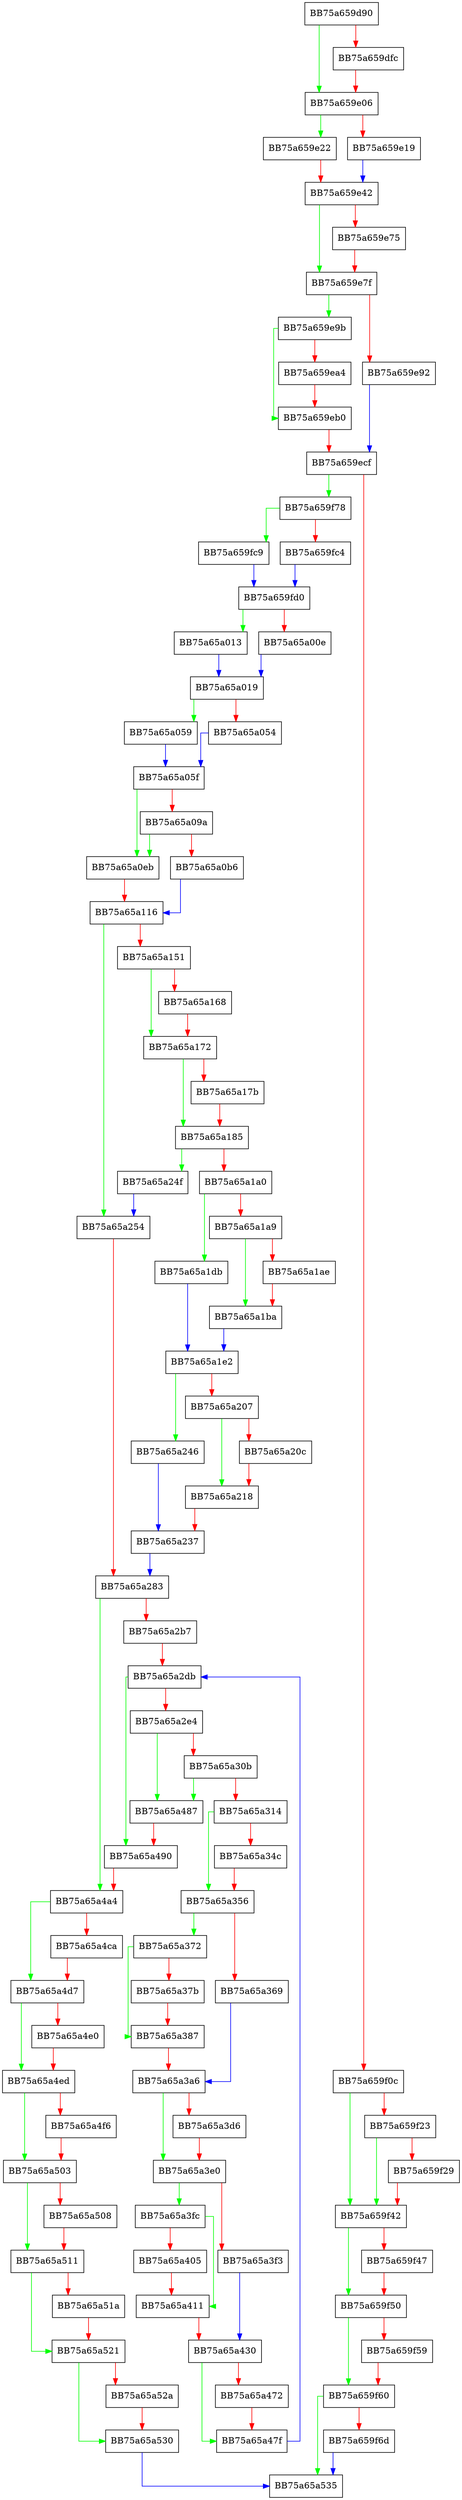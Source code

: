 digraph GetBitsJobHelper {
  node [shape="box"];
  graph [splines=ortho];
  BB75a659d90 -> BB75a659e06 [color="green"];
  BB75a659d90 -> BB75a659dfc [color="red"];
  BB75a659dfc -> BB75a659e06 [color="red"];
  BB75a659e06 -> BB75a659e22 [color="green"];
  BB75a659e06 -> BB75a659e19 [color="red"];
  BB75a659e19 -> BB75a659e42 [color="blue"];
  BB75a659e22 -> BB75a659e42 [color="red"];
  BB75a659e42 -> BB75a659e7f [color="green"];
  BB75a659e42 -> BB75a659e75 [color="red"];
  BB75a659e75 -> BB75a659e7f [color="red"];
  BB75a659e7f -> BB75a659e9b [color="green"];
  BB75a659e7f -> BB75a659e92 [color="red"];
  BB75a659e92 -> BB75a659ecf [color="blue"];
  BB75a659e9b -> BB75a659eb0 [color="green"];
  BB75a659e9b -> BB75a659ea4 [color="red"];
  BB75a659ea4 -> BB75a659eb0 [color="red"];
  BB75a659eb0 -> BB75a659ecf [color="red"];
  BB75a659ecf -> BB75a659f78 [color="green"];
  BB75a659ecf -> BB75a659f0c [color="red"];
  BB75a659f0c -> BB75a659f42 [color="green"];
  BB75a659f0c -> BB75a659f23 [color="red"];
  BB75a659f23 -> BB75a659f42 [color="green"];
  BB75a659f23 -> BB75a659f29 [color="red"];
  BB75a659f29 -> BB75a659f42 [color="red"];
  BB75a659f42 -> BB75a659f50 [color="green"];
  BB75a659f42 -> BB75a659f47 [color="red"];
  BB75a659f47 -> BB75a659f50 [color="red"];
  BB75a659f50 -> BB75a659f60 [color="green"];
  BB75a659f50 -> BB75a659f59 [color="red"];
  BB75a659f59 -> BB75a659f60 [color="red"];
  BB75a659f60 -> BB75a65a535 [color="green"];
  BB75a659f60 -> BB75a659f6d [color="red"];
  BB75a659f6d -> BB75a65a535 [color="blue"];
  BB75a659f78 -> BB75a659fc9 [color="green"];
  BB75a659f78 -> BB75a659fc4 [color="red"];
  BB75a659fc4 -> BB75a659fd0 [color="blue"];
  BB75a659fc9 -> BB75a659fd0 [color="blue"];
  BB75a659fd0 -> BB75a65a013 [color="green"];
  BB75a659fd0 -> BB75a65a00e [color="red"];
  BB75a65a00e -> BB75a65a019 [color="blue"];
  BB75a65a013 -> BB75a65a019 [color="blue"];
  BB75a65a019 -> BB75a65a059 [color="green"];
  BB75a65a019 -> BB75a65a054 [color="red"];
  BB75a65a054 -> BB75a65a05f [color="blue"];
  BB75a65a059 -> BB75a65a05f [color="blue"];
  BB75a65a05f -> BB75a65a0eb [color="green"];
  BB75a65a05f -> BB75a65a09a [color="red"];
  BB75a65a09a -> BB75a65a0eb [color="green"];
  BB75a65a09a -> BB75a65a0b6 [color="red"];
  BB75a65a0b6 -> BB75a65a116 [color="blue"];
  BB75a65a0eb -> BB75a65a116 [color="red"];
  BB75a65a116 -> BB75a65a254 [color="green"];
  BB75a65a116 -> BB75a65a151 [color="red"];
  BB75a65a151 -> BB75a65a172 [color="green"];
  BB75a65a151 -> BB75a65a168 [color="red"];
  BB75a65a168 -> BB75a65a172 [color="red"];
  BB75a65a172 -> BB75a65a185 [color="green"];
  BB75a65a172 -> BB75a65a17b [color="red"];
  BB75a65a17b -> BB75a65a185 [color="red"];
  BB75a65a185 -> BB75a65a24f [color="green"];
  BB75a65a185 -> BB75a65a1a0 [color="red"];
  BB75a65a1a0 -> BB75a65a1db [color="green"];
  BB75a65a1a0 -> BB75a65a1a9 [color="red"];
  BB75a65a1a9 -> BB75a65a1ba [color="green"];
  BB75a65a1a9 -> BB75a65a1ae [color="red"];
  BB75a65a1ae -> BB75a65a1ba [color="red"];
  BB75a65a1ba -> BB75a65a1e2 [color="blue"];
  BB75a65a1db -> BB75a65a1e2 [color="blue"];
  BB75a65a1e2 -> BB75a65a246 [color="green"];
  BB75a65a1e2 -> BB75a65a207 [color="red"];
  BB75a65a207 -> BB75a65a218 [color="green"];
  BB75a65a207 -> BB75a65a20c [color="red"];
  BB75a65a20c -> BB75a65a218 [color="red"];
  BB75a65a218 -> BB75a65a237 [color="red"];
  BB75a65a237 -> BB75a65a283 [color="blue"];
  BB75a65a246 -> BB75a65a237 [color="blue"];
  BB75a65a24f -> BB75a65a254 [color="blue"];
  BB75a65a254 -> BB75a65a283 [color="red"];
  BB75a65a283 -> BB75a65a4a4 [color="green"];
  BB75a65a283 -> BB75a65a2b7 [color="red"];
  BB75a65a2b7 -> BB75a65a2db [color="red"];
  BB75a65a2db -> BB75a65a490 [color="green"];
  BB75a65a2db -> BB75a65a2e4 [color="red"];
  BB75a65a2e4 -> BB75a65a487 [color="green"];
  BB75a65a2e4 -> BB75a65a30b [color="red"];
  BB75a65a30b -> BB75a65a487 [color="green"];
  BB75a65a30b -> BB75a65a314 [color="red"];
  BB75a65a314 -> BB75a65a356 [color="green"];
  BB75a65a314 -> BB75a65a34c [color="red"];
  BB75a65a34c -> BB75a65a356 [color="red"];
  BB75a65a356 -> BB75a65a372 [color="green"];
  BB75a65a356 -> BB75a65a369 [color="red"];
  BB75a65a369 -> BB75a65a3a6 [color="blue"];
  BB75a65a372 -> BB75a65a387 [color="green"];
  BB75a65a372 -> BB75a65a37b [color="red"];
  BB75a65a37b -> BB75a65a387 [color="red"];
  BB75a65a387 -> BB75a65a3a6 [color="red"];
  BB75a65a3a6 -> BB75a65a3e0 [color="green"];
  BB75a65a3a6 -> BB75a65a3d6 [color="red"];
  BB75a65a3d6 -> BB75a65a3e0 [color="red"];
  BB75a65a3e0 -> BB75a65a3fc [color="green"];
  BB75a65a3e0 -> BB75a65a3f3 [color="red"];
  BB75a65a3f3 -> BB75a65a430 [color="blue"];
  BB75a65a3fc -> BB75a65a411 [color="green"];
  BB75a65a3fc -> BB75a65a405 [color="red"];
  BB75a65a405 -> BB75a65a411 [color="red"];
  BB75a65a411 -> BB75a65a430 [color="red"];
  BB75a65a430 -> BB75a65a47f [color="green"];
  BB75a65a430 -> BB75a65a472 [color="red"];
  BB75a65a472 -> BB75a65a47f [color="red"];
  BB75a65a47f -> BB75a65a2db [color="blue"];
  BB75a65a487 -> BB75a65a490 [color="red"];
  BB75a65a490 -> BB75a65a4a4 [color="red"];
  BB75a65a4a4 -> BB75a65a4d7 [color="green"];
  BB75a65a4a4 -> BB75a65a4ca [color="red"];
  BB75a65a4ca -> BB75a65a4d7 [color="red"];
  BB75a65a4d7 -> BB75a65a4ed [color="green"];
  BB75a65a4d7 -> BB75a65a4e0 [color="red"];
  BB75a65a4e0 -> BB75a65a4ed [color="red"];
  BB75a65a4ed -> BB75a65a503 [color="green"];
  BB75a65a4ed -> BB75a65a4f6 [color="red"];
  BB75a65a4f6 -> BB75a65a503 [color="red"];
  BB75a65a503 -> BB75a65a511 [color="green"];
  BB75a65a503 -> BB75a65a508 [color="red"];
  BB75a65a508 -> BB75a65a511 [color="red"];
  BB75a65a511 -> BB75a65a521 [color="green"];
  BB75a65a511 -> BB75a65a51a [color="red"];
  BB75a65a51a -> BB75a65a521 [color="red"];
  BB75a65a521 -> BB75a65a530 [color="green"];
  BB75a65a521 -> BB75a65a52a [color="red"];
  BB75a65a52a -> BB75a65a530 [color="red"];
  BB75a65a530 -> BB75a65a535 [color="blue"];
}